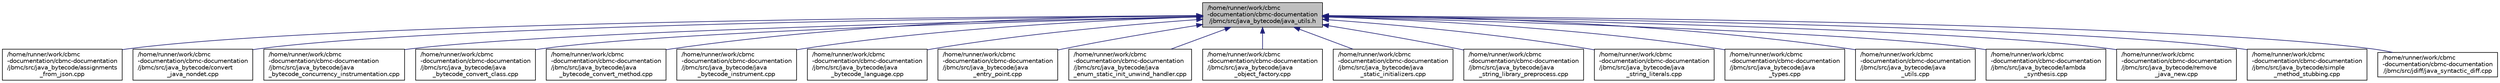 digraph "/home/runner/work/cbmc-documentation/cbmc-documentation/jbmc/src/java_bytecode/java_utils.h"
{
 // LATEX_PDF_SIZE
  bgcolor="transparent";
  edge [fontname="Helvetica",fontsize="10",labelfontname="Helvetica",labelfontsize="10"];
  node [fontname="Helvetica",fontsize="10",shape=record];
  Node1 [label="/home/runner/work/cbmc\l-documentation/cbmc-documentation\l/jbmc/src/java_bytecode/java_utils.h",height=0.2,width=0.4,color="black", fillcolor="grey75", style="filled", fontcolor="black",tooltip=" "];
  Node1 -> Node2 [dir="back",color="midnightblue",fontsize="10",style="solid",fontname="Helvetica"];
  Node2 [label="/home/runner/work/cbmc\l-documentation/cbmc-documentation\l/jbmc/src/java_bytecode/assignments\l_from_json.cpp",height=0.2,width=0.4,color="black",URL="$assignments__from__json_8cpp.html",tooltip=" "];
  Node1 -> Node3 [dir="back",color="midnightblue",fontsize="10",style="solid",fontname="Helvetica"];
  Node3 [label="/home/runner/work/cbmc\l-documentation/cbmc-documentation\l/jbmc/src/java_bytecode/convert\l_java_nondet.cpp",height=0.2,width=0.4,color="black",URL="$convert__java__nondet_8cpp.html",tooltip=" "];
  Node1 -> Node4 [dir="back",color="midnightblue",fontsize="10",style="solid",fontname="Helvetica"];
  Node4 [label="/home/runner/work/cbmc\l-documentation/cbmc-documentation\l/jbmc/src/java_bytecode/java\l_bytecode_concurrency_instrumentation.cpp",height=0.2,width=0.4,color="black",URL="$java__bytecode__concurrency__instrumentation_8cpp.html",tooltip=" "];
  Node1 -> Node5 [dir="back",color="midnightblue",fontsize="10",style="solid",fontname="Helvetica"];
  Node5 [label="/home/runner/work/cbmc\l-documentation/cbmc-documentation\l/jbmc/src/java_bytecode/java\l_bytecode_convert_class.cpp",height=0.2,width=0.4,color="black",URL="$java__bytecode__convert__class_8cpp.html",tooltip=" "];
  Node1 -> Node6 [dir="back",color="midnightblue",fontsize="10",style="solid",fontname="Helvetica"];
  Node6 [label="/home/runner/work/cbmc\l-documentation/cbmc-documentation\l/jbmc/src/java_bytecode/java\l_bytecode_convert_method.cpp",height=0.2,width=0.4,color="black",URL="$java__bytecode__convert__method_8cpp.html",tooltip=" "];
  Node1 -> Node7 [dir="back",color="midnightblue",fontsize="10",style="solid",fontname="Helvetica"];
  Node7 [label="/home/runner/work/cbmc\l-documentation/cbmc-documentation\l/jbmc/src/java_bytecode/java\l_bytecode_instrument.cpp",height=0.2,width=0.4,color="black",URL="$java__bytecode__instrument_8cpp.html",tooltip=" "];
  Node1 -> Node8 [dir="back",color="midnightblue",fontsize="10",style="solid",fontname="Helvetica"];
  Node8 [label="/home/runner/work/cbmc\l-documentation/cbmc-documentation\l/jbmc/src/java_bytecode/java\l_bytecode_language.cpp",height=0.2,width=0.4,color="black",URL="$java__bytecode__language_8cpp.html",tooltip=" "];
  Node1 -> Node9 [dir="back",color="midnightblue",fontsize="10",style="solid",fontname="Helvetica"];
  Node9 [label="/home/runner/work/cbmc\l-documentation/cbmc-documentation\l/jbmc/src/java_bytecode/java\l_entry_point.cpp",height=0.2,width=0.4,color="black",URL="$java__entry__point_8cpp.html",tooltip=" "];
  Node1 -> Node10 [dir="back",color="midnightblue",fontsize="10",style="solid",fontname="Helvetica"];
  Node10 [label="/home/runner/work/cbmc\l-documentation/cbmc-documentation\l/jbmc/src/java_bytecode/java\l_enum_static_init_unwind_handler.cpp",height=0.2,width=0.4,color="black",URL="$java__enum__static__init__unwind__handler_8cpp.html",tooltip=" "];
  Node1 -> Node11 [dir="back",color="midnightblue",fontsize="10",style="solid",fontname="Helvetica"];
  Node11 [label="/home/runner/work/cbmc\l-documentation/cbmc-documentation\l/jbmc/src/java_bytecode/java\l_object_factory.cpp",height=0.2,width=0.4,color="black",URL="$java__object__factory_8cpp.html",tooltip=" "];
  Node1 -> Node12 [dir="back",color="midnightblue",fontsize="10",style="solid",fontname="Helvetica"];
  Node12 [label="/home/runner/work/cbmc\l-documentation/cbmc-documentation\l/jbmc/src/java_bytecode/java\l_static_initializers.cpp",height=0.2,width=0.4,color="black",URL="$java__static__initializers_8cpp.html",tooltip=" "];
  Node1 -> Node13 [dir="back",color="midnightblue",fontsize="10",style="solid",fontname="Helvetica"];
  Node13 [label="/home/runner/work/cbmc\l-documentation/cbmc-documentation\l/jbmc/src/java_bytecode/java\l_string_library_preprocess.cpp",height=0.2,width=0.4,color="black",URL="$java__string__library__preprocess_8cpp.html",tooltip=" "];
  Node1 -> Node14 [dir="back",color="midnightblue",fontsize="10",style="solid",fontname="Helvetica"];
  Node14 [label="/home/runner/work/cbmc\l-documentation/cbmc-documentation\l/jbmc/src/java_bytecode/java\l_string_literals.cpp",height=0.2,width=0.4,color="black",URL="$java__string__literals_8cpp.html",tooltip=" "];
  Node1 -> Node15 [dir="back",color="midnightblue",fontsize="10",style="solid",fontname="Helvetica"];
  Node15 [label="/home/runner/work/cbmc\l-documentation/cbmc-documentation\l/jbmc/src/java_bytecode/java\l_types.cpp",height=0.2,width=0.4,color="black",URL="$java__types_8cpp.html",tooltip=" "];
  Node1 -> Node16 [dir="back",color="midnightblue",fontsize="10",style="solid",fontname="Helvetica"];
  Node16 [label="/home/runner/work/cbmc\l-documentation/cbmc-documentation\l/jbmc/src/java_bytecode/java\l_utils.cpp",height=0.2,width=0.4,color="black",URL="$java__utils_8cpp.html",tooltip=" "];
  Node1 -> Node17 [dir="back",color="midnightblue",fontsize="10",style="solid",fontname="Helvetica"];
  Node17 [label="/home/runner/work/cbmc\l-documentation/cbmc-documentation\l/jbmc/src/java_bytecode/lambda\l_synthesis.cpp",height=0.2,width=0.4,color="black",URL="$lambda__synthesis_8cpp.html",tooltip=" "];
  Node1 -> Node18 [dir="back",color="midnightblue",fontsize="10",style="solid",fontname="Helvetica"];
  Node18 [label="/home/runner/work/cbmc\l-documentation/cbmc-documentation\l/jbmc/src/java_bytecode/remove\l_java_new.cpp",height=0.2,width=0.4,color="black",URL="$remove__java__new_8cpp.html",tooltip=" "];
  Node1 -> Node19 [dir="back",color="midnightblue",fontsize="10",style="solid",fontname="Helvetica"];
  Node19 [label="/home/runner/work/cbmc\l-documentation/cbmc-documentation\l/jbmc/src/java_bytecode/simple\l_method_stubbing.cpp",height=0.2,width=0.4,color="black",URL="$simple__method__stubbing_8cpp.html",tooltip=" "];
  Node1 -> Node20 [dir="back",color="midnightblue",fontsize="10",style="solid",fontname="Helvetica"];
  Node20 [label="/home/runner/work/cbmc\l-documentation/cbmc-documentation\l/jbmc/src/jdiff/java_syntactic_diff.cpp",height=0.2,width=0.4,color="black",URL="$java__syntactic__diff_8cpp.html",tooltip=" "];
}
